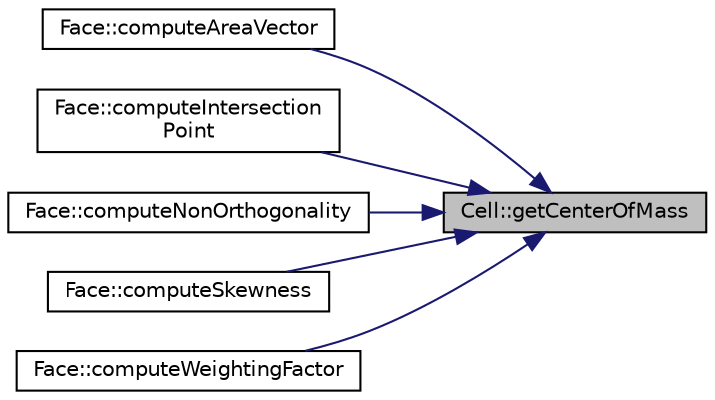 digraph "Cell::getCenterOfMass"
{
 // LATEX_PDF_SIZE
  edge [fontname="Helvetica",fontsize="10",labelfontname="Helvetica",labelfontsize="10"];
  node [fontname="Helvetica",fontsize="10",shape=record];
  rankdir="RL";
  Node1 [label="Cell::getCenterOfMass",height=0.2,width=0.4,color="black", fillcolor="grey75", style="filled", fontcolor="black",tooltip=" "];
  Node1 -> Node2 [dir="back",color="midnightblue",fontsize="10",style="solid",fontname="Helvetica"];
  Node2 [label="Face::computeAreaVector",height=0.2,width=0.4,color="black", fillcolor="white", style="filled",URL="$classFace.html#a1a230cbbca325d32a59fd5d05d26f69e",tooltip="Computes the face area vector ."];
  Node1 -> Node3 [dir="back",color="midnightblue",fontsize="10",style="solid",fontname="Helvetica"];
  Node3 [label="Face::computeIntersection\lPoint",height=0.2,width=0.4,color="black", fillcolor="white", style="filled",URL="$classFace.html#ab8683a66faed7a0efd8b67da9e8d2dcf",tooltip=" "];
  Node1 -> Node4 [dir="back",color="midnightblue",fontsize="10",style="solid",fontname="Helvetica"];
  Node4 [label="Face::computeNonOrthogonality",height=0.2,width=0.4,color="black", fillcolor="white", style="filled",URL="$classFace.html#a2d4cf4519725e64a6b95e0fcaa589ea6",tooltip=" "];
  Node1 -> Node5 [dir="back",color="midnightblue",fontsize="10",style="solid",fontname="Helvetica"];
  Node5 [label="Face::computeSkewness",height=0.2,width=0.4,color="black", fillcolor="white", style="filled",URL="$classFace.html#ab6aaaa27bc48d42c68bf2033b7aae801",tooltip=" "];
  Node1 -> Node6 [dir="back",color="midnightblue",fontsize="10",style="solid",fontname="Helvetica"];
  Node6 [label="Face::computeWeightingFactor",height=0.2,width=0.4,color="black", fillcolor="white", style="filled",URL="$classFace.html#a93a8eb18180b2c5387226b4c24ee4fbb",tooltip="Computation of cells face weighting factor, ."];
}
